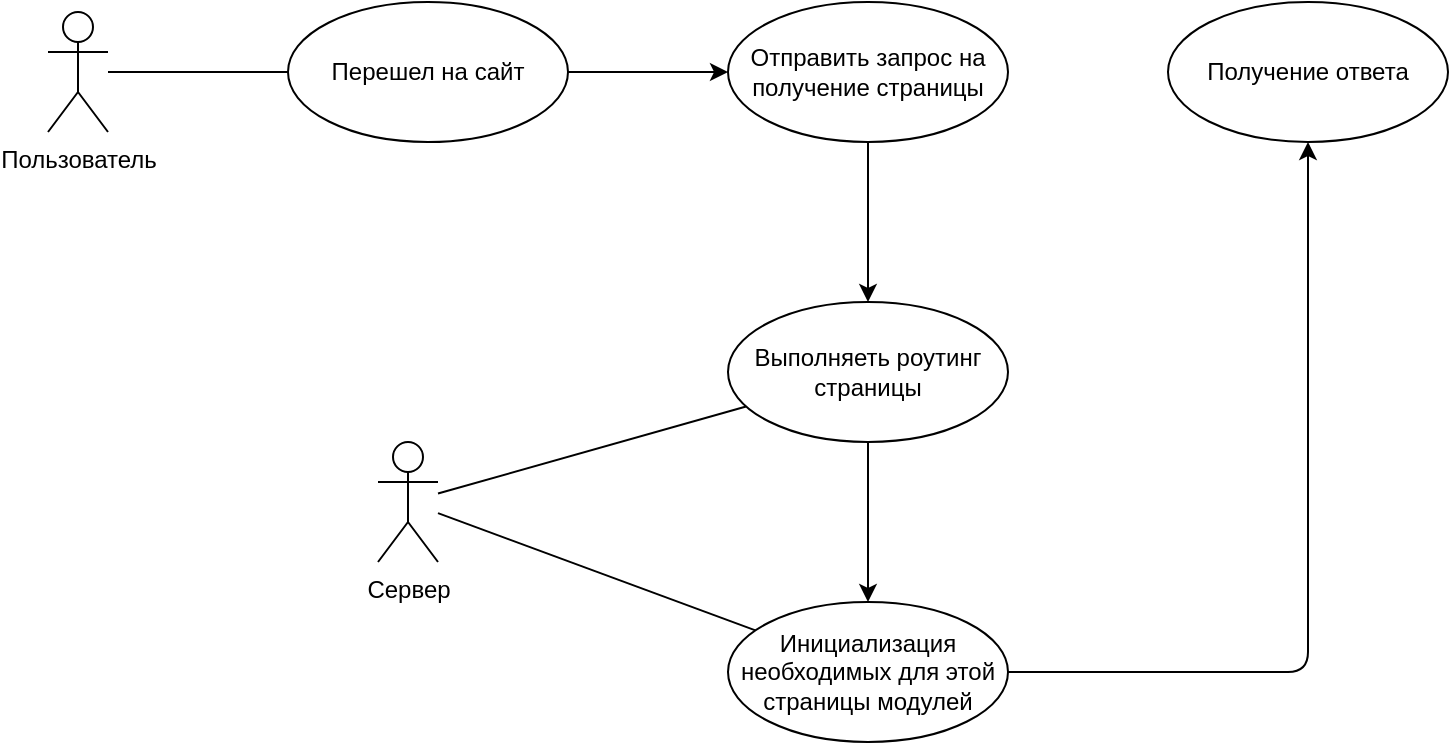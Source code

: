 <mxfile>
    <diagram id="LZQwPNkpks6k2uXBU1rs" name="Page-1">
        <mxGraphModel dx="763" dy="792" grid="1" gridSize="10" guides="1" tooltips="1" connect="1" arrows="1" fold="1" page="1" pageScale="1" pageWidth="850" pageHeight="1100" math="0" shadow="0">
            <root>
                <mxCell id="0"/>
                <mxCell id="1" parent="0"/>
                <mxCell id="12" style="edgeStyle=none;html=1;endArrow=none;endFill=0;" edge="1" parent="1" source="2" target="6">
                    <mxGeometry relative="1" as="geometry"/>
                </mxCell>
                <mxCell id="2" value="Пользователь" style="shape=umlActor;verticalLabelPosition=bottom;verticalAlign=top;html=1;" vertex="1" parent="1">
                    <mxGeometry x="140" y="225" width="30" height="60" as="geometry"/>
                </mxCell>
                <mxCell id="8" value="" style="edgeStyle=none;html=1;" edge="1" parent="1" source="6" target="7">
                    <mxGeometry relative="1" as="geometry"/>
                </mxCell>
                <mxCell id="6" value="Перешел на сайт" style="ellipse;whiteSpace=wrap;html=1;" vertex="1" parent="1">
                    <mxGeometry x="260" y="220" width="140" height="70" as="geometry"/>
                </mxCell>
                <mxCell id="11" value="" style="edgeStyle=none;html=1;" edge="1" parent="1" source="7" target="10">
                    <mxGeometry relative="1" as="geometry"/>
                </mxCell>
                <mxCell id="7" value="Отправить запрос на получение страницы" style="ellipse;whiteSpace=wrap;html=1;" vertex="1" parent="1">
                    <mxGeometry x="480" y="220" width="140" height="70" as="geometry"/>
                </mxCell>
                <mxCell id="21" style="edgeStyle=none;html=1;endArrow=none;endFill=0;" edge="1" parent="1" source="9" target="10">
                    <mxGeometry relative="1" as="geometry"/>
                </mxCell>
                <mxCell id="22" style="edgeStyle=none;html=1;endArrow=none;endFill=0;" edge="1" parent="1" source="9" target="13">
                    <mxGeometry relative="1" as="geometry"/>
                </mxCell>
                <mxCell id="9" value="Сервер" style="shape=umlActor;verticalLabelPosition=bottom;verticalAlign=top;html=1;" vertex="1" parent="1">
                    <mxGeometry x="305" y="440" width="30" height="60" as="geometry"/>
                </mxCell>
                <mxCell id="14" value="" style="edgeStyle=none;html=1;" edge="1" parent="1" source="10" target="13">
                    <mxGeometry relative="1" as="geometry"/>
                </mxCell>
                <mxCell id="10" value="Выполняеть роутинг страницы" style="ellipse;whiteSpace=wrap;html=1;" vertex="1" parent="1">
                    <mxGeometry x="480" y="370" width="140" height="70" as="geometry"/>
                </mxCell>
                <mxCell id="28" style="edgeStyle=orthogonalEdgeStyle;html=1;endArrow=classic;endFill=1;" edge="1" parent="1" source="13" target="26">
                    <mxGeometry relative="1" as="geometry"/>
                </mxCell>
                <mxCell id="13" value="Инициализация необходимых для этой страницы модулей" style="ellipse;whiteSpace=wrap;html=1;" vertex="1" parent="1">
                    <mxGeometry x="480" y="520" width="140" height="70" as="geometry"/>
                </mxCell>
                <mxCell id="26" value="Получение ответа" style="ellipse;whiteSpace=wrap;html=1;" vertex="1" parent="1">
                    <mxGeometry x="700" y="220" width="140" height="70" as="geometry"/>
                </mxCell>
            </root>
        </mxGraphModel>
    </diagram>
</mxfile>